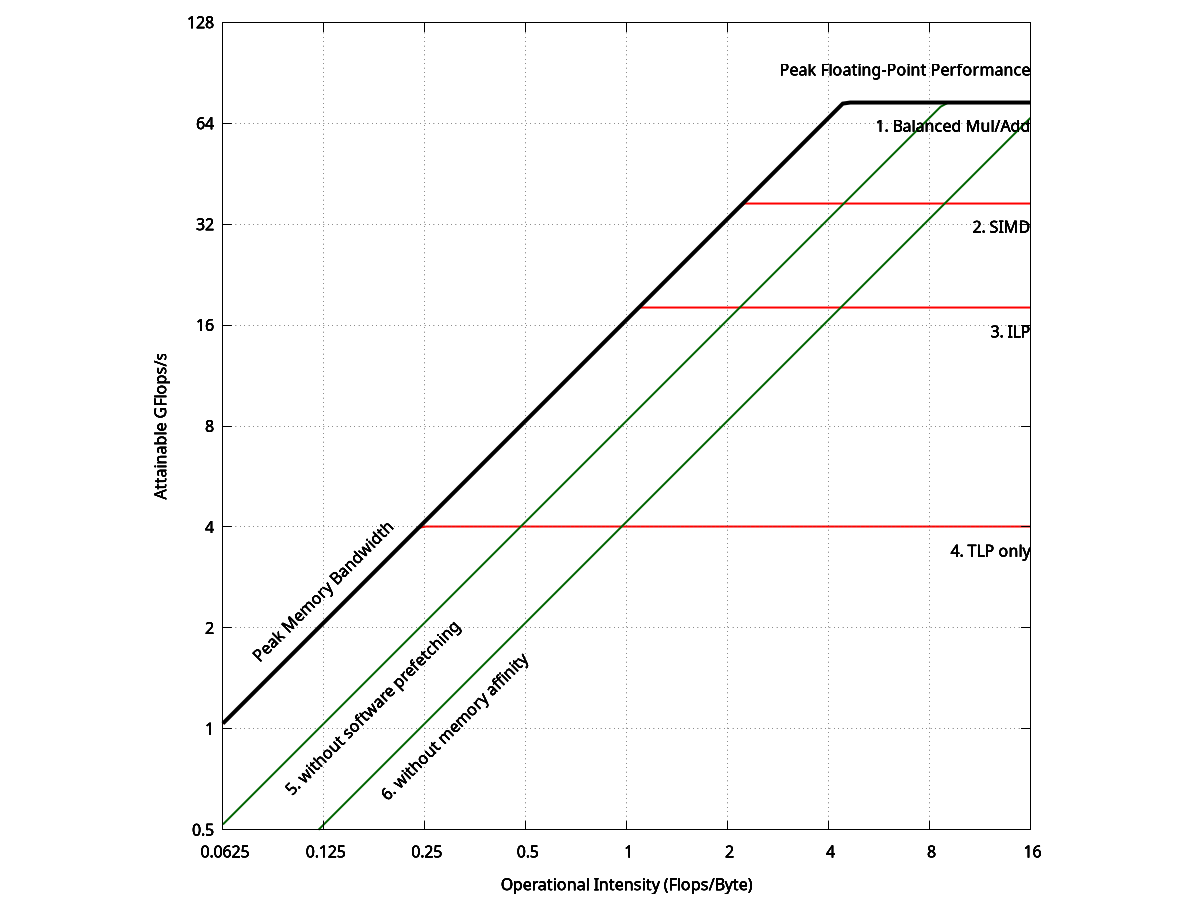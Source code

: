 #	Initial configurations
set term postscript eps enhanced clip
set output "x4roofline.eps"

#	---User provided data
cpu_flop	=	4					#	maximum floating point throughput
cpu_freq	=	2.4					#	clock cycle frequency (GHz)
cpu_cores	=	2					#	number of cores
mem_width	=	8					#	memory bus width (Bytes)
mem_rate	=	1.067				#	memory clock rate (GHz)
mem_chan	=	2					#	number of memory channels

#	Functions
#	--general purpose
min(a,b)	=	(a < b) ? a : b
max(a,b)	=	(a > b) ? a : b
frac(a,b)	=	a / b
rad2deg(r)	=	r * 180 / pi
deg2rad(d)	=	d * pi / 180
#	--labels
yabove(y)	=	y * 1.25
ybelow(y)	=	y * 0.85
xleft(x)	=	x * 1.25

#	Constants
#	--window
x_min		=	0.0625
x_max		=	16
y_min		=	0.5
y_max		=	128

#	--roofline
#cpu_peak	=	cpu_flop * cpu_freq * cpu_cores
cpu_peak	=	74
									#	theoretical peak GFlop/s
#mem_peak	=	mem_width * mem_rate * mem_chan
mem_peak	=	16.6
									#	peak memory bandwidth (GB/s)
mem_teta	=	45					#	memory roof angle (degrees)
mem_b		=	tan( deg2rad( mem_teta ) )
									#	slope
#	---> Ridge point
ridge_x		=	cpu_peak / mem_peak
ridge_y		=	cpu_peak

#	More Functions
#	---> Memory roof
mem_a(m)	=	exp( log( ridge_y ) - log( m ) * mem_b )
									#	y=ax^b when x=1
mem_x0(a)	=	exp( log( y_min / a ) / mem_b )
									#	y=ax^b when y=y_min

#	More Constants
#	-- roofline
#	---> Memory roof
mem_roof_a	=	mem_a( ridge_x )
									#	y=ax^b when x=1
mem_roof_x0	=	mem_x0( mem_roof_a )

#	Window
#	--x
set xrange [x_min:x_max]
set logscale x 2
#	--y
set yrange [y_min:y_max]
set logscale y 2

#	Functions yet again
#	--roofs
cpu_roof(x)	=	ridge_y
mem_roof(x)	=	mem_roof_a * x ** mem_b
roofline(x)	=	min( cpu_roof(x) , mem_roof(x) )

#	--ceilings
#	---> CPU
cpu_frac(x,y)	=	frac( cpu_roof(x), y )
cpu_half(x)	=	cpu_frac(x,2)
cpu_qrtr(x) = 	cpu_frac(x,4)
#cpu_oct(x)	=	cpu_frac(x,8)
cpu_hexa(x)	=	cpu_frac(x,16)
#	---> Memory
mem_frac(x,y)	=	frac( mem_roof(x), y )
mem_half(x)	=	mem_frac(x,2)
mem_qrtr(x) = 	mem_frac(x,4)
#mem_oct(x)	=	mem_frac(x,8)

#	And Lastly, Constants. Again
#	--ceilings
#	---> Half memory ceiling
mem_half_a	=	mem_half(1)
mem_half_x0	=	mem_x0( mem_half_a )
#	---> Quarter memory ceiling
mem_qrtr_a	=	mem_qrtr(1)
mem_qrtr_x0	=	mem_x0( mem_qrtr_a )

#	Labels
set xlabel "Operational Intensity (Flops/Byte)"
set ylabel "Attainable GFlops/s"

#	Size
set size square

#	Styles
#	--lines
set style line 1 lt 0 lc rgb "gray40" lw 0.5	# grid lines
set style line 2 lt 1 lc rgb "black" lw 4		# roofs
set style line 3 lt 1 lc rgb "red" lw 2			# cpu ceilings
set style line 4 lt 1 lc rgb "dark-green" lw 2	# memory ceilings

#	Other configurations
set nokey							#	removes function caption
set grid back linestyle 1			#	grid lines

#	Plot
set multiplot
#	--labels
set label 1 "Peak Floating-Point Performance" at x_max,yabove( cpu_roof(x_max) ) right
set label 2 "Peak Memory Bandwidth" at xleft( max( mem_roof_x0 , x_min ) ),yabove( yabove( mem_roof( max( mem_roof_x0 , x_min) ) ) ) left rotate by mem_teta
set label 3 "1. Balanced Mul/Add" at x_max,ybelow( cpu_roof(x_max) ) right
set label 4 "2. SIMD" at x_max,ybelow( cpu_half(x_max) ) right
set label 5 "3. ILP" at x_max,ybelow( cpu_qrtr(x_max) ) right
set label 6 "4. TLP only" at x_max,ybelow( cpu_hexa(x_max) ) right
set label 7 "5. without software prefetching" at xleft( xleft( max( mem_half_x0 , x_min ) ) ),yabove( mem_half( max( mem_half_x0 , x_min ) ) ) left rotate by mem_teta
set label 8 "6. without memory affinity" at xleft( xleft( max( mem_qrtr_x0 , x_min ) ) ),yabove( mem_qrtr( max( mem_qrtr_x0 , x_min ) ) ) left rotate by mem_teta

#	--ceilings
#	---> CPU
plot min( cpu_half(x), mem_roof(x) ) ls 3
plot min( cpu_qrtr(x), mem_roof(x) ) ls 3
#plot min( cpu_oct(x), mem_roof(x) ) ls 3
plot min( cpu_hexa(x), mem_roof(x) ) ls 3
#	---> Memory
plot min( mem_half(x), cpu_roof(x) ) ls 4
plot min( mem_qrtr(x), cpu_roof(x) ) ls 4

#	--roofline
plot roofline(x) ls 2

unset multiplot

#	cleanup
set output
